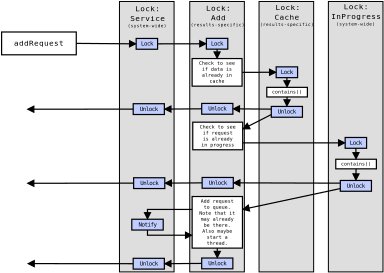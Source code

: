 <?xml version="1.0" encoding="UTF-8"?>
<dia:diagram xmlns:dia="http://www.lysator.liu.se/~alla/dia/">
  <dia:layer name="Background" visible="true">
    <dia:object type="Standard - Box" version="0" id="O0">
      <dia:attribute name="obj_pos">
        <dia:point val="8.582,-0.652"/>
      </dia:attribute>
      <dia:attribute name="obj_bb">
        <dia:rectangle val="8.543,-0.692;13.172,21.922"/>
      </dia:attribute>
      <dia:attribute name="elem_corner">
        <dia:point val="8.582,-0.652"/>
      </dia:attribute>
      <dia:attribute name="elem_width">
        <dia:real val="4.55"/>
      </dia:attribute>
      <dia:attribute name="elem_height">
        <dia:real val="22.535"/>
      </dia:attribute>
      <dia:attribute name="border_width">
        <dia:real val="0.08"/>
      </dia:attribute>
      <dia:attribute name="inner_color">
        <dia:color val="#dedede"/>
      </dia:attribute>
      <dia:attribute name="show_background">
        <dia:boolean val="true"/>
      </dia:attribute>
    </dia:object>
    <dia:object type="Standard - Box" version="0" id="O1">
      <dia:attribute name="obj_pos">
        <dia:point val="14.357,-0.652"/>
      </dia:attribute>
      <dia:attribute name="obj_bb">
        <dia:rectangle val="14.318,-0.692;18.948,21.922"/>
      </dia:attribute>
      <dia:attribute name="elem_corner">
        <dia:point val="14.357,-0.652"/>
      </dia:attribute>
      <dia:attribute name="elem_width">
        <dia:real val="4.55"/>
      </dia:attribute>
      <dia:attribute name="elem_height">
        <dia:real val="22.535"/>
      </dia:attribute>
      <dia:attribute name="border_width">
        <dia:real val="0.08"/>
      </dia:attribute>
      <dia:attribute name="inner_color">
        <dia:color val="#dedede"/>
      </dia:attribute>
      <dia:attribute name="show_background">
        <dia:boolean val="true"/>
      </dia:attribute>
    </dia:object>
    <dia:object type="Standard - Box" version="0" id="O2">
      <dia:attribute name="obj_pos">
        <dia:point val="2.725,-0.652"/>
      </dia:attribute>
      <dia:attribute name="obj_bb">
        <dia:rectangle val="2.685,-0.692;7.315,21.922"/>
      </dia:attribute>
      <dia:attribute name="elem_corner">
        <dia:point val="2.725,-0.652"/>
      </dia:attribute>
      <dia:attribute name="elem_width">
        <dia:real val="4.55"/>
      </dia:attribute>
      <dia:attribute name="elem_height">
        <dia:real val="22.535"/>
      </dia:attribute>
      <dia:attribute name="border_width">
        <dia:real val="0.08"/>
      </dia:attribute>
      <dia:attribute name="inner_color">
        <dia:color val="#dedede"/>
      </dia:attribute>
      <dia:attribute name="show_background">
        <dia:boolean val="true"/>
      </dia:attribute>
    </dia:object>
    <dia:object type="Standard - Text" version="0" id="O3">
      <dia:attribute name="obj_pos">
        <dia:point val="16.686,0.064"/>
      </dia:attribute>
      <dia:attribute name="obj_bb">
        <dia:rectangle val="15.445,-0.571;17.926,1.029"/>
      </dia:attribute>
      <dia:attribute name="text">
        <dia:composite type="text">
          <dia:attribute name="string">
            <dia:string>#Lock:
Cache#</dia:string>
          </dia:attribute>
          <dia:attribute name="font">
            <dia:font name="Courier"/>
          </dia:attribute>
          <dia:attribute name="height">
            <dia:real val="0.8"/>
          </dia:attribute>
          <dia:attribute name="pos">
            <dia:point val="16.686,0.064"/>
          </dia:attribute>
          <dia:attribute name="color">
            <dia:color val="#000000"/>
          </dia:attribute>
          <dia:attribute name="alignment">
            <dia:enum val="1"/>
          </dia:attribute>
        </dia:composite>
      </dia:attribute>
    </dia:object>
    <dia:object type="Standard - Text" version="0" id="O4">
      <dia:attribute name="obj_pos">
        <dia:point val="10.986,0.114"/>
      </dia:attribute>
      <dia:attribute name="obj_bb">
        <dia:rectangle val="9.797,-0.521;12.174,1.079"/>
      </dia:attribute>
      <dia:attribute name="text">
        <dia:composite type="text">
          <dia:attribute name="string">
            <dia:string>#Lock:
Add#</dia:string>
          </dia:attribute>
          <dia:attribute name="font">
            <dia:font name="Courier"/>
          </dia:attribute>
          <dia:attribute name="height">
            <dia:real val="0.8"/>
          </dia:attribute>
          <dia:attribute name="pos">
            <dia:point val="10.986,0.114"/>
          </dia:attribute>
          <dia:attribute name="color">
            <dia:color val="#000000"/>
          </dia:attribute>
          <dia:attribute name="alignment">
            <dia:enum val="1"/>
          </dia:attribute>
        </dia:composite>
      </dia:attribute>
    </dia:object>
    <dia:object type="Standard - Text" version="0" id="O5">
      <dia:attribute name="obj_pos">
        <dia:point val="5.085,0.164"/>
      </dia:attribute>
      <dia:attribute name="obj_bb">
        <dia:rectangle val="3.33,-0.471;6.841,1.129"/>
      </dia:attribute>
      <dia:attribute name="text">
        <dia:composite type="text">
          <dia:attribute name="string">
            <dia:string>#Lock:
Service#</dia:string>
          </dia:attribute>
          <dia:attribute name="font">
            <dia:font name="Courier"/>
          </dia:attribute>
          <dia:attribute name="height">
            <dia:real val="0.8"/>
          </dia:attribute>
          <dia:attribute name="pos">
            <dia:point val="5.085,0.164"/>
          </dia:attribute>
          <dia:attribute name="color">
            <dia:color val="#000000"/>
          </dia:attribute>
          <dia:attribute name="alignment">
            <dia:enum val="1"/>
          </dia:attribute>
        </dia:composite>
      </dia:attribute>
    </dia:object>
    <dia:object type="Standard - Text" version="0" id="O6">
      <dia:attribute name="obj_pos">
        <dia:point val="5.035,1.489"/>
      </dia:attribute>
      <dia:attribute name="obj_bb">
        <dia:rectangle val="3.246,1.132;6.825,1.582"/>
      </dia:attribute>
      <dia:attribute name="text">
        <dia:composite type="text">
          <dia:attribute name="string">
            <dia:string>#(system-wide)#</dia:string>
          </dia:attribute>
          <dia:attribute name="font">
            <dia:font name="Courier"/>
          </dia:attribute>
          <dia:attribute name="height">
            <dia:real val="0.45"/>
          </dia:attribute>
          <dia:attribute name="pos">
            <dia:point val="5.035,1.489"/>
          </dia:attribute>
          <dia:attribute name="color">
            <dia:color val="#000000"/>
          </dia:attribute>
          <dia:attribute name="alignment">
            <dia:enum val="1"/>
          </dia:attribute>
        </dia:composite>
      </dia:attribute>
    </dia:object>
    <dia:object type="Standard - Text" version="0" id="O7">
      <dia:attribute name="obj_pos">
        <dia:point val="10.911,1.414"/>
      </dia:attribute>
      <dia:attribute name="obj_bb">
        <dia:rectangle val="8.379,1.057;13.442,1.507"/>
      </dia:attribute>
      <dia:attribute name="text">
        <dia:composite type="text">
          <dia:attribute name="string">
            <dia:string>#(results-specific)#</dia:string>
          </dia:attribute>
          <dia:attribute name="font">
            <dia:font name="Courier"/>
          </dia:attribute>
          <dia:attribute name="height">
            <dia:real val="0.45"/>
          </dia:attribute>
          <dia:attribute name="pos">
            <dia:point val="10.911,1.414"/>
          </dia:attribute>
          <dia:attribute name="color">
            <dia:color val="#000000"/>
          </dia:attribute>
          <dia:attribute name="alignment">
            <dia:enum val="1"/>
          </dia:attribute>
        </dia:composite>
      </dia:attribute>
    </dia:object>
    <dia:object type="Standard - Text" version="0" id="O8">
      <dia:attribute name="obj_pos">
        <dia:point val="16.685,1.393"/>
      </dia:attribute>
      <dia:attribute name="obj_bb">
        <dia:rectangle val="14.153,1.036;19.217,1.486"/>
      </dia:attribute>
      <dia:attribute name="text">
        <dia:composite type="text">
          <dia:attribute name="string">
            <dia:string>#(results-specific)#</dia:string>
          </dia:attribute>
          <dia:attribute name="font">
            <dia:font name="Courier"/>
          </dia:attribute>
          <dia:attribute name="height">
            <dia:real val="0.45"/>
          </dia:attribute>
          <dia:attribute name="pos">
            <dia:point val="16.685,1.393"/>
          </dia:attribute>
          <dia:attribute name="color">
            <dia:color val="#000000"/>
          </dia:attribute>
          <dia:attribute name="alignment">
            <dia:enum val="1"/>
          </dia:attribute>
        </dia:composite>
      </dia:attribute>
    </dia:object>
    <dia:object type="Flowchart - Box" version="0" id="O9">
      <dia:attribute name="obj_pos">
        <dia:point val="-7.097,1.891"/>
      </dia:attribute>
      <dia:attribute name="obj_bb">
        <dia:rectangle val="-7.147,1.841;-0.825,3.841"/>
      </dia:attribute>
      <dia:attribute name="elem_corner">
        <dia:point val="-7.097,1.891"/>
      </dia:attribute>
      <dia:attribute name="elem_width">
        <dia:real val="6.222"/>
      </dia:attribute>
      <dia:attribute name="elem_height">
        <dia:real val="1.9"/>
      </dia:attribute>
      <dia:attribute name="show_background">
        <dia:boolean val="true"/>
      </dia:attribute>
      <dia:attribute name="padding">
        <dia:real val="0.5"/>
      </dia:attribute>
      <dia:attribute name="text">
        <dia:composite type="text">
          <dia:attribute name="string">
            <dia:string>#addRequest#</dia:string>
          </dia:attribute>
          <dia:attribute name="font">
            <dia:font name="Courier"/>
          </dia:attribute>
          <dia:attribute name="height">
            <dia:real val="0.8"/>
          </dia:attribute>
          <dia:attribute name="pos">
            <dia:point val="-3.986,3.075"/>
          </dia:attribute>
          <dia:attribute name="color">
            <dia:color val="#000000"/>
          </dia:attribute>
          <dia:attribute name="alignment">
            <dia:enum val="1"/>
          </dia:attribute>
        </dia:composite>
      </dia:attribute>
    </dia:object>
    <dia:object type="Standard - Line" version="0" id="O10">
      <dia:attribute name="obj_pos">
        <dia:point val="-0.875,2.841"/>
      </dia:attribute>
      <dia:attribute name="obj_bb">
        <dia:rectangle val="-0.926,2.377;4.171,3.378"/>
      </dia:attribute>
      <dia:attribute name="conn_endpoints">
        <dia:point val="-0.875,2.841"/>
        <dia:point val="4.117,2.878"/>
      </dia:attribute>
      <dia:attribute name="numcp">
        <dia:int val="1"/>
      </dia:attribute>
      <dia:attribute name="end_arrow">
        <dia:enum val="3"/>
      </dia:attribute>
      <dia:attribute name="end_arrow_length">
        <dia:real val="0.5"/>
      </dia:attribute>
      <dia:attribute name="end_arrow_width">
        <dia:real val="0.5"/>
      </dia:attribute>
      <dia:connections>
        <dia:connection handle="0" to="O9" connection="8"/>
        <dia:connection handle="1" to="O11" connection="7"/>
      </dia:connections>
    </dia:object>
    <dia:object type="Flowchart - Box" version="0" id="O11">
      <dia:attribute name="obj_pos">
        <dia:point val="4.117,2.428"/>
      </dia:attribute>
      <dia:attribute name="obj_bb">
        <dia:rectangle val="4.067,2.378;5.952,3.378"/>
      </dia:attribute>
      <dia:attribute name="elem_corner">
        <dia:point val="4.117,2.428"/>
      </dia:attribute>
      <dia:attribute name="elem_width">
        <dia:real val="1.785"/>
      </dia:attribute>
      <dia:attribute name="elem_height">
        <dia:real val="0.9"/>
      </dia:attribute>
      <dia:attribute name="inner_color">
        <dia:color val="#c0cdff"/>
      </dia:attribute>
      <dia:attribute name="show_background">
        <dia:boolean val="true"/>
      </dia:attribute>
      <dia:attribute name="padding">
        <dia:real val="0.1"/>
      </dia:attribute>
      <dia:attribute name="text">
        <dia:composite type="text">
          <dia:attribute name="string">
            <dia:string>#Lock#</dia:string>
          </dia:attribute>
          <dia:attribute name="font">
            <dia:font name="Courier"/>
          </dia:attribute>
          <dia:attribute name="height">
            <dia:real val="0.6"/>
          </dia:attribute>
          <dia:attribute name="pos">
            <dia:point val="5.01,3.054"/>
          </dia:attribute>
          <dia:attribute name="color">
            <dia:color val="#000000"/>
          </dia:attribute>
          <dia:attribute name="alignment">
            <dia:enum val="1"/>
          </dia:attribute>
        </dia:composite>
      </dia:attribute>
    </dia:object>
    <dia:object type="Standard - Line" version="0" id="O12">
      <dia:attribute name="obj_pos">
        <dia:point val="5.902,2.878"/>
      </dia:attribute>
      <dia:attribute name="obj_bb">
        <dia:rectangle val="5.852,2.37;10.018,3.371"/>
      </dia:attribute>
      <dia:attribute name="conn_endpoints">
        <dia:point val="5.902,2.878"/>
        <dia:point val="9.967,2.871"/>
      </dia:attribute>
      <dia:attribute name="numcp">
        <dia:int val="1"/>
      </dia:attribute>
      <dia:attribute name="end_arrow">
        <dia:enum val="3"/>
      </dia:attribute>
      <dia:attribute name="end_arrow_length">
        <dia:real val="0.5"/>
      </dia:attribute>
      <dia:attribute name="end_arrow_width">
        <dia:real val="0.5"/>
      </dia:attribute>
      <dia:connections>
        <dia:connection handle="0" to="O11" connection="8"/>
        <dia:connection handle="1" to="O16" connection="7"/>
      </dia:connections>
    </dia:object>
    <dia:object type="Standard - Box" version="0" id="O13">
      <dia:attribute name="obj_pos">
        <dia:point val="20.135,-0.652"/>
      </dia:attribute>
      <dia:attribute name="obj_bb">
        <dia:rectangle val="20.095,-0.692;24.725,21.922"/>
      </dia:attribute>
      <dia:attribute name="elem_corner">
        <dia:point val="20.135,-0.652"/>
      </dia:attribute>
      <dia:attribute name="elem_width">
        <dia:real val="4.55"/>
      </dia:attribute>
      <dia:attribute name="elem_height">
        <dia:real val="22.535"/>
      </dia:attribute>
      <dia:attribute name="border_width">
        <dia:real val="0.08"/>
      </dia:attribute>
      <dia:attribute name="inner_color">
        <dia:color val="#dedede"/>
      </dia:attribute>
      <dia:attribute name="show_background">
        <dia:boolean val="true"/>
      </dia:attribute>
    </dia:object>
    <dia:object type="Standard - Text" version="0" id="O14">
      <dia:attribute name="obj_pos">
        <dia:point val="22.449,-0.002"/>
      </dia:attribute>
      <dia:attribute name="obj_bb">
        <dia:rectangle val="19.915,-0.636;24.984,0.964"/>
      </dia:attribute>
      <dia:attribute name="text">
        <dia:composite type="text">
          <dia:attribute name="string">
            <dia:string>#Lock:
InProgress#</dia:string>
          </dia:attribute>
          <dia:attribute name="font">
            <dia:font name="Courier"/>
          </dia:attribute>
          <dia:attribute name="height">
            <dia:real val="0.8"/>
          </dia:attribute>
          <dia:attribute name="pos">
            <dia:point val="22.449,-0.002"/>
          </dia:attribute>
          <dia:attribute name="color">
            <dia:color val="#000000"/>
          </dia:attribute>
          <dia:attribute name="alignment">
            <dia:enum val="1"/>
          </dia:attribute>
        </dia:composite>
      </dia:attribute>
    </dia:object>
    <dia:object type="Standard - Text" version="0" id="O15">
      <dia:attribute name="obj_pos">
        <dia:point val="22.416,1.344"/>
      </dia:attribute>
      <dia:attribute name="obj_bb">
        <dia:rectangle val="20.627,0.988;24.206,1.438"/>
      </dia:attribute>
      <dia:attribute name="text">
        <dia:composite type="text">
          <dia:attribute name="string">
            <dia:string>#(system-wide)#</dia:string>
          </dia:attribute>
          <dia:attribute name="font">
            <dia:font name="Courier"/>
          </dia:attribute>
          <dia:attribute name="height">
            <dia:real val="0.45"/>
          </dia:attribute>
          <dia:attribute name="pos">
            <dia:point val="22.416,1.344"/>
          </dia:attribute>
          <dia:attribute name="color">
            <dia:color val="#000000"/>
          </dia:attribute>
          <dia:attribute name="alignment">
            <dia:enum val="1"/>
          </dia:attribute>
        </dia:composite>
      </dia:attribute>
    </dia:object>
    <dia:object type="Flowchart - Box" version="0" id="O16">
      <dia:attribute name="obj_pos">
        <dia:point val="9.967,2.421"/>
      </dia:attribute>
      <dia:attribute name="obj_bb">
        <dia:rectangle val="9.917,2.371;11.802,3.371"/>
      </dia:attribute>
      <dia:attribute name="elem_corner">
        <dia:point val="9.967,2.421"/>
      </dia:attribute>
      <dia:attribute name="elem_width">
        <dia:real val="1.785"/>
      </dia:attribute>
      <dia:attribute name="elem_height">
        <dia:real val="0.9"/>
      </dia:attribute>
      <dia:attribute name="inner_color">
        <dia:color val="#c0cdff"/>
      </dia:attribute>
      <dia:attribute name="show_background">
        <dia:boolean val="true"/>
      </dia:attribute>
      <dia:attribute name="padding">
        <dia:real val="0.1"/>
      </dia:attribute>
      <dia:attribute name="text">
        <dia:composite type="text">
          <dia:attribute name="string">
            <dia:string>#Lock#</dia:string>
          </dia:attribute>
          <dia:attribute name="font">
            <dia:font name="Courier"/>
          </dia:attribute>
          <dia:attribute name="height">
            <dia:real val="0.6"/>
          </dia:attribute>
          <dia:attribute name="pos">
            <dia:point val="10.86,3.046"/>
          </dia:attribute>
          <dia:attribute name="color">
            <dia:color val="#000000"/>
          </dia:attribute>
          <dia:attribute name="alignment">
            <dia:enum val="1"/>
          </dia:attribute>
        </dia:composite>
      </dia:attribute>
    </dia:object>
    <dia:object type="Flowchart - Box" version="0" id="O17">
      <dia:attribute name="obj_pos">
        <dia:point val="8.78,4.104"/>
      </dia:attribute>
      <dia:attribute name="obj_bb">
        <dia:rectangle val="8.73,4.054;12.991,6.454"/>
      </dia:attribute>
      <dia:attribute name="elem_corner">
        <dia:point val="8.78,4.104"/>
      </dia:attribute>
      <dia:attribute name="elem_width">
        <dia:real val="4.161"/>
      </dia:attribute>
      <dia:attribute name="elem_height">
        <dia:real val="2.3"/>
      </dia:attribute>
      <dia:attribute name="show_background">
        <dia:boolean val="true"/>
      </dia:attribute>
      <dia:attribute name="padding">
        <dia:real val="0.1"/>
      </dia:attribute>
      <dia:attribute name="text">
        <dia:composite type="text">
          <dia:attribute name="string">
            <dia:string>#Check to see
if data is
already in
cache#</dia:string>
          </dia:attribute>
          <dia:attribute name="font">
            <dia:font name="Courier"/>
          </dia:attribute>
          <dia:attribute name="height">
            <dia:real val="0.5"/>
          </dia:attribute>
          <dia:attribute name="pos">
            <dia:point val="10.861,4.65"/>
          </dia:attribute>
          <dia:attribute name="color">
            <dia:color val="#000000"/>
          </dia:attribute>
          <dia:attribute name="alignment">
            <dia:enum val="1"/>
          </dia:attribute>
        </dia:composite>
      </dia:attribute>
    </dia:object>
    <dia:object type="Standard - Line" version="0" id="O18">
      <dia:attribute name="obj_pos">
        <dia:point val="10.86,3.321"/>
      </dia:attribute>
      <dia:attribute name="obj_bb">
        <dia:rectangle val="10.361,3.271;11.361,4.154"/>
      </dia:attribute>
      <dia:attribute name="conn_endpoints">
        <dia:point val="10.86,3.321"/>
        <dia:point val="10.861,4.104"/>
      </dia:attribute>
      <dia:attribute name="numcp">
        <dia:int val="1"/>
      </dia:attribute>
      <dia:attribute name="end_arrow">
        <dia:enum val="3"/>
      </dia:attribute>
      <dia:attribute name="end_arrow_length">
        <dia:real val="0.5"/>
      </dia:attribute>
      <dia:attribute name="end_arrow_width">
        <dia:real val="0.5"/>
      </dia:attribute>
      <dia:connections>
        <dia:connection handle="0" to="O16" connection="13"/>
        <dia:connection handle="1" to="O17" connection="2"/>
      </dia:connections>
    </dia:object>
    <dia:object type="Flowchart - Box" version="0" id="O19">
      <dia:attribute name="obj_pos">
        <dia:point val="15.783,4.796"/>
      </dia:attribute>
      <dia:attribute name="obj_bb">
        <dia:rectangle val="15.733,4.746;17.618,5.746"/>
      </dia:attribute>
      <dia:attribute name="elem_corner">
        <dia:point val="15.783,4.796"/>
      </dia:attribute>
      <dia:attribute name="elem_width">
        <dia:real val="1.785"/>
      </dia:attribute>
      <dia:attribute name="elem_height">
        <dia:real val="0.9"/>
      </dia:attribute>
      <dia:attribute name="inner_color">
        <dia:color val="#c0cdff"/>
      </dia:attribute>
      <dia:attribute name="show_background">
        <dia:boolean val="true"/>
      </dia:attribute>
      <dia:attribute name="padding">
        <dia:real val="0.1"/>
      </dia:attribute>
      <dia:attribute name="text">
        <dia:composite type="text">
          <dia:attribute name="string">
            <dia:string>#Lock#</dia:string>
          </dia:attribute>
          <dia:attribute name="font">
            <dia:font name="Courier"/>
          </dia:attribute>
          <dia:attribute name="height">
            <dia:real val="0.6"/>
          </dia:attribute>
          <dia:attribute name="pos">
            <dia:point val="16.675,5.422"/>
          </dia:attribute>
          <dia:attribute name="color">
            <dia:color val="#000000"/>
          </dia:attribute>
          <dia:attribute name="alignment">
            <dia:enum val="1"/>
          </dia:attribute>
        </dia:composite>
      </dia:attribute>
    </dia:object>
    <dia:object type="Standard - Line" version="0" id="O20">
      <dia:attribute name="obj_pos">
        <dia:point val="12.941,5.254"/>
      </dia:attribute>
      <dia:attribute name="obj_bb">
        <dia:rectangle val="12.891,4.746;15.834,5.747"/>
      </dia:attribute>
      <dia:attribute name="conn_endpoints">
        <dia:point val="12.941,5.254"/>
        <dia:point val="15.783,5.246"/>
      </dia:attribute>
      <dia:attribute name="numcp">
        <dia:int val="1"/>
      </dia:attribute>
      <dia:attribute name="end_arrow">
        <dia:enum val="3"/>
      </dia:attribute>
      <dia:attribute name="end_arrow_length">
        <dia:real val="0.5"/>
      </dia:attribute>
      <dia:attribute name="end_arrow_width">
        <dia:real val="0.5"/>
      </dia:attribute>
      <dia:connections>
        <dia:connection handle="0" to="O17" connection="8"/>
        <dia:connection handle="1" to="O19" connection="7"/>
      </dia:connections>
    </dia:object>
    <dia:object type="Flowchart - Box" version="0" id="O21">
      <dia:attribute name="obj_pos">
        <dia:point val="15.001,6.504"/>
      </dia:attribute>
      <dia:attribute name="obj_bb">
        <dia:rectangle val="14.951,6.454;18.436,7.354"/>
      </dia:attribute>
      <dia:attribute name="elem_corner">
        <dia:point val="15.001,6.504"/>
      </dia:attribute>
      <dia:attribute name="elem_width">
        <dia:real val="3.385"/>
      </dia:attribute>
      <dia:attribute name="elem_height">
        <dia:real val="0.8"/>
      </dia:attribute>
      <dia:attribute name="show_background">
        <dia:boolean val="true"/>
      </dia:attribute>
      <dia:attribute name="padding">
        <dia:real val="0.1"/>
      </dia:attribute>
      <dia:attribute name="text">
        <dia:composite type="text">
          <dia:attribute name="string">
            <dia:string>#contains()#</dia:string>
          </dia:attribute>
          <dia:attribute name="font">
            <dia:font name="Courier"/>
          </dia:attribute>
          <dia:attribute name="height">
            <dia:real val="0.5"/>
          </dia:attribute>
          <dia:attribute name="pos">
            <dia:point val="16.693,7.05"/>
          </dia:attribute>
          <dia:attribute name="color">
            <dia:color val="#000000"/>
          </dia:attribute>
          <dia:attribute name="alignment">
            <dia:enum val="1"/>
          </dia:attribute>
        </dia:composite>
      </dia:attribute>
    </dia:object>
    <dia:object type="Standard - Line" version="0" id="O22">
      <dia:attribute name="obj_pos">
        <dia:point val="16.675,5.696"/>
      </dia:attribute>
      <dia:attribute name="obj_bb">
        <dia:rectangle val="16.192,5.645;17.194,6.565"/>
      </dia:attribute>
      <dia:attribute name="conn_endpoints">
        <dia:point val="16.675,5.696"/>
        <dia:point val="16.693,6.504"/>
      </dia:attribute>
      <dia:attribute name="numcp">
        <dia:int val="1"/>
      </dia:attribute>
      <dia:attribute name="end_arrow">
        <dia:enum val="3"/>
      </dia:attribute>
      <dia:attribute name="end_arrow_length">
        <dia:real val="0.5"/>
      </dia:attribute>
      <dia:attribute name="end_arrow_width">
        <dia:real val="0.5"/>
      </dia:attribute>
      <dia:connections>
        <dia:connection handle="0" to="O19" connection="13"/>
        <dia:connection handle="1" to="O21" connection="2"/>
      </dia:connections>
    </dia:object>
    <dia:object type="Flowchart - Box" version="0" id="O23">
      <dia:attribute name="obj_pos">
        <dia:point val="15.377,8.094"/>
      </dia:attribute>
      <dia:attribute name="obj_bb">
        <dia:rectangle val="15.327,8.044;18.024,9.044"/>
      </dia:attribute>
      <dia:attribute name="elem_corner">
        <dia:point val="15.377,8.094"/>
      </dia:attribute>
      <dia:attribute name="elem_width">
        <dia:real val="2.597"/>
      </dia:attribute>
      <dia:attribute name="elem_height">
        <dia:real val="0.9"/>
      </dia:attribute>
      <dia:attribute name="inner_color">
        <dia:color val="#c0cdff"/>
      </dia:attribute>
      <dia:attribute name="show_background">
        <dia:boolean val="true"/>
      </dia:attribute>
      <dia:attribute name="padding">
        <dia:real val="0.1"/>
      </dia:attribute>
      <dia:attribute name="text">
        <dia:composite type="text">
          <dia:attribute name="string">
            <dia:string>#Unlock#</dia:string>
          </dia:attribute>
          <dia:attribute name="font">
            <dia:font name="Courier"/>
          </dia:attribute>
          <dia:attribute name="height">
            <dia:real val="0.6"/>
          </dia:attribute>
          <dia:attribute name="pos">
            <dia:point val="16.676,8.72"/>
          </dia:attribute>
          <dia:attribute name="color">
            <dia:color val="#000000"/>
          </dia:attribute>
          <dia:attribute name="alignment">
            <dia:enum val="1"/>
          </dia:attribute>
        </dia:composite>
      </dia:attribute>
    </dia:object>
    <dia:object type="Standard - Line" version="0" id="O24">
      <dia:attribute name="obj_pos">
        <dia:point val="16.693,7.304"/>
      </dia:attribute>
      <dia:attribute name="obj_bb">
        <dia:rectangle val="16.175,7.253;17.177,8.156"/>
      </dia:attribute>
      <dia:attribute name="conn_endpoints">
        <dia:point val="16.693,7.304"/>
        <dia:point val="16.676,8.094"/>
      </dia:attribute>
      <dia:attribute name="numcp">
        <dia:int val="1"/>
      </dia:attribute>
      <dia:attribute name="end_arrow">
        <dia:enum val="3"/>
      </dia:attribute>
      <dia:attribute name="end_arrow_length">
        <dia:real val="0.5"/>
      </dia:attribute>
      <dia:attribute name="end_arrow_width">
        <dia:real val="0.5"/>
      </dia:attribute>
      <dia:connections>
        <dia:connection handle="0" to="O21" connection="13"/>
        <dia:connection handle="1" to="O23" connection="2"/>
      </dia:connections>
    </dia:object>
    <dia:object type="Flowchart - Box" version="0" id="O25">
      <dia:attribute name="obj_pos">
        <dia:point val="8.833,9.406"/>
      </dia:attribute>
      <dia:attribute name="obj_bb">
        <dia:rectangle val="8.783,9.356;13.044,11.756"/>
      </dia:attribute>
      <dia:attribute name="elem_corner">
        <dia:point val="8.833,9.406"/>
      </dia:attribute>
      <dia:attribute name="elem_width">
        <dia:real val="4.161"/>
      </dia:attribute>
      <dia:attribute name="elem_height">
        <dia:real val="2.3"/>
      </dia:attribute>
      <dia:attribute name="show_background">
        <dia:boolean val="true"/>
      </dia:attribute>
      <dia:attribute name="padding">
        <dia:real val="0.1"/>
      </dia:attribute>
      <dia:attribute name="text">
        <dia:composite type="text">
          <dia:attribute name="string">
            <dia:string>#Check to see
if request
is already
in progress#</dia:string>
          </dia:attribute>
          <dia:attribute name="font">
            <dia:font name="Courier"/>
          </dia:attribute>
          <dia:attribute name="height">
            <dia:real val="0.5"/>
          </dia:attribute>
          <dia:attribute name="pos">
            <dia:point val="10.913,9.953"/>
          </dia:attribute>
          <dia:attribute name="color">
            <dia:color val="#000000"/>
          </dia:attribute>
          <dia:attribute name="alignment">
            <dia:enum val="1"/>
          </dia:attribute>
        </dia:composite>
      </dia:attribute>
    </dia:object>
    <dia:object type="Standard - Line" version="0" id="O26">
      <dia:attribute name="obj_pos">
        <dia:point val="15.377,8.769"/>
      </dia:attribute>
      <dia:attribute name="obj_bb">
        <dia:rectangle val="12.723,8.702;15.444,10.45"/>
      </dia:attribute>
      <dia:attribute name="conn_endpoints">
        <dia:point val="15.377,8.769"/>
        <dia:point val="12.994,9.981"/>
      </dia:attribute>
      <dia:attribute name="numcp">
        <dia:int val="1"/>
      </dia:attribute>
      <dia:attribute name="end_arrow">
        <dia:enum val="3"/>
      </dia:attribute>
      <dia:attribute name="end_arrow_length">
        <dia:real val="0.5"/>
      </dia:attribute>
      <dia:attribute name="end_arrow_width">
        <dia:real val="0.5"/>
      </dia:attribute>
      <dia:connections>
        <dia:connection handle="0" to="O23" connection="9"/>
        <dia:connection handle="1" to="O25" connection="6"/>
      </dia:connections>
    </dia:object>
    <dia:object type="Flowchart - Box" version="0" id="O27">
      <dia:attribute name="obj_pos">
        <dia:point val="21.533,10.681"/>
      </dia:attribute>
      <dia:attribute name="obj_bb">
        <dia:rectangle val="21.483,10.631;23.368,11.631"/>
      </dia:attribute>
      <dia:attribute name="elem_corner">
        <dia:point val="21.533,10.681"/>
      </dia:attribute>
      <dia:attribute name="elem_width">
        <dia:real val="1.785"/>
      </dia:attribute>
      <dia:attribute name="elem_height">
        <dia:real val="0.9"/>
      </dia:attribute>
      <dia:attribute name="inner_color">
        <dia:color val="#c0cdff"/>
      </dia:attribute>
      <dia:attribute name="show_background">
        <dia:boolean val="true"/>
      </dia:attribute>
      <dia:attribute name="padding">
        <dia:real val="0.1"/>
      </dia:attribute>
      <dia:attribute name="text">
        <dia:composite type="text">
          <dia:attribute name="string">
            <dia:string>#Lock#</dia:string>
          </dia:attribute>
          <dia:attribute name="font">
            <dia:font name="Courier"/>
          </dia:attribute>
          <dia:attribute name="height">
            <dia:real val="0.6"/>
          </dia:attribute>
          <dia:attribute name="pos">
            <dia:point val="22.425,11.307"/>
          </dia:attribute>
          <dia:attribute name="color">
            <dia:color val="#000000"/>
          </dia:attribute>
          <dia:attribute name="alignment">
            <dia:enum val="1"/>
          </dia:attribute>
        </dia:composite>
      </dia:attribute>
    </dia:object>
    <dia:object type="Standard - Line" version="0" id="O28">
      <dia:attribute name="obj_pos">
        <dia:point val="12.994,11.131"/>
      </dia:attribute>
      <dia:attribute name="obj_bb">
        <dia:rectangle val="12.944,10.631;21.583,11.631"/>
      </dia:attribute>
      <dia:attribute name="conn_endpoints">
        <dia:point val="12.994,11.131"/>
        <dia:point val="21.533,11.131"/>
      </dia:attribute>
      <dia:attribute name="numcp">
        <dia:int val="1"/>
      </dia:attribute>
      <dia:attribute name="end_arrow">
        <dia:enum val="3"/>
      </dia:attribute>
      <dia:attribute name="end_arrow_length">
        <dia:real val="0.5"/>
      </dia:attribute>
      <dia:attribute name="end_arrow_width">
        <dia:real val="0.5"/>
      </dia:attribute>
      <dia:connections>
        <dia:connection handle="0" to="O25" connection="10"/>
        <dia:connection handle="1" to="O27" connection="7"/>
      </dia:connections>
    </dia:object>
    <dia:object type="Flowchart - Box" version="0" id="O29">
      <dia:attribute name="obj_pos">
        <dia:point val="20.75,12.495"/>
      </dia:attribute>
      <dia:attribute name="obj_bb">
        <dia:rectangle val="20.7,12.445;24.186,13.345"/>
      </dia:attribute>
      <dia:attribute name="elem_corner">
        <dia:point val="20.75,12.495"/>
      </dia:attribute>
      <dia:attribute name="elem_width">
        <dia:real val="3.385"/>
      </dia:attribute>
      <dia:attribute name="elem_height">
        <dia:real val="0.8"/>
      </dia:attribute>
      <dia:attribute name="show_background">
        <dia:boolean val="true"/>
      </dia:attribute>
      <dia:attribute name="padding">
        <dia:real val="0.1"/>
      </dia:attribute>
      <dia:attribute name="text">
        <dia:composite type="text">
          <dia:attribute name="string">
            <dia:string>#contains()#</dia:string>
          </dia:attribute>
          <dia:attribute name="font">
            <dia:font name="Courier"/>
          </dia:attribute>
          <dia:attribute name="height">
            <dia:real val="0.5"/>
          </dia:attribute>
          <dia:attribute name="pos">
            <dia:point val="22.443,13.041"/>
          </dia:attribute>
          <dia:attribute name="color">
            <dia:color val="#000000"/>
          </dia:attribute>
          <dia:attribute name="alignment">
            <dia:enum val="1"/>
          </dia:attribute>
        </dia:composite>
      </dia:attribute>
    </dia:object>
    <dia:object type="Standard - Line" version="0" id="O30">
      <dia:attribute name="obj_pos">
        <dia:point val="22.425,11.581"/>
      </dia:attribute>
      <dia:attribute name="obj_bb">
        <dia:rectangle val="21.942,11.53;22.944,12.555"/>
      </dia:attribute>
      <dia:attribute name="conn_endpoints">
        <dia:point val="22.425,11.581"/>
        <dia:point val="22.443,12.495"/>
      </dia:attribute>
      <dia:attribute name="numcp">
        <dia:int val="1"/>
      </dia:attribute>
      <dia:attribute name="end_arrow">
        <dia:enum val="3"/>
      </dia:attribute>
      <dia:attribute name="end_arrow_length">
        <dia:real val="0.5"/>
      </dia:attribute>
      <dia:attribute name="end_arrow_width">
        <dia:real val="0.5"/>
      </dia:attribute>
      <dia:connections>
        <dia:connection handle="0" to="O27" connection="13"/>
        <dia:connection handle="1" to="O29" connection="2"/>
      </dia:connections>
    </dia:object>
    <dia:object type="Flowchart - Box" version="0" id="O31">
      <dia:attribute name="obj_pos">
        <dia:point val="21.127,14.263"/>
      </dia:attribute>
      <dia:attribute name="obj_bb">
        <dia:rectangle val="21.077,14.213;23.774,15.213"/>
      </dia:attribute>
      <dia:attribute name="elem_corner">
        <dia:point val="21.127,14.263"/>
      </dia:attribute>
      <dia:attribute name="elem_width">
        <dia:real val="2.597"/>
      </dia:attribute>
      <dia:attribute name="elem_height">
        <dia:real val="0.9"/>
      </dia:attribute>
      <dia:attribute name="inner_color">
        <dia:color val="#c0cdff"/>
      </dia:attribute>
      <dia:attribute name="show_background">
        <dia:boolean val="true"/>
      </dia:attribute>
      <dia:attribute name="padding">
        <dia:real val="0.1"/>
      </dia:attribute>
      <dia:attribute name="text">
        <dia:composite type="text">
          <dia:attribute name="string">
            <dia:string>#Unlock#</dia:string>
          </dia:attribute>
          <dia:attribute name="font">
            <dia:font name="Courier"/>
          </dia:attribute>
          <dia:attribute name="height">
            <dia:real val="0.6"/>
          </dia:attribute>
          <dia:attribute name="pos">
            <dia:point val="22.425,14.889"/>
          </dia:attribute>
          <dia:attribute name="color">
            <dia:color val="#000000"/>
          </dia:attribute>
          <dia:attribute name="alignment">
            <dia:enum val="1"/>
          </dia:attribute>
        </dia:composite>
      </dia:attribute>
    </dia:object>
    <dia:object type="Standard - Line" version="0" id="O32">
      <dia:attribute name="obj_pos">
        <dia:point val="22.443,13.295"/>
      </dia:attribute>
      <dia:attribute name="obj_bb">
        <dia:rectangle val="21.924,13.244;22.926,14.322"/>
      </dia:attribute>
      <dia:attribute name="conn_endpoints">
        <dia:point val="22.443,13.295"/>
        <dia:point val="22.425,14.263"/>
      </dia:attribute>
      <dia:attribute name="numcp">
        <dia:int val="1"/>
      </dia:attribute>
      <dia:attribute name="end_arrow">
        <dia:enum val="3"/>
      </dia:attribute>
      <dia:attribute name="end_arrow_length">
        <dia:real val="0.5"/>
      </dia:attribute>
      <dia:attribute name="end_arrow_width">
        <dia:real val="0.5"/>
      </dia:attribute>
      <dia:connections>
        <dia:connection handle="0" to="O29" connection="13"/>
        <dia:connection handle="1" to="O31" connection="2"/>
      </dia:connections>
    </dia:object>
    <dia:object type="Standard - Line" version="0" id="O33">
      <dia:attribute name="obj_pos">
        <dia:point val="21.127,14.938"/>
      </dia:attribute>
      <dia:attribute name="obj_bb">
        <dia:rectangle val="12.822,14.878;21.186,17.176"/>
      </dia:attribute>
      <dia:attribute name="conn_endpoints">
        <dia:point val="21.127,14.938"/>
        <dia:point val="12.975,16.677"/>
      </dia:attribute>
      <dia:attribute name="numcp">
        <dia:int val="1"/>
      </dia:attribute>
      <dia:attribute name="end_arrow">
        <dia:enum val="3"/>
      </dia:attribute>
      <dia:attribute name="end_arrow_length">
        <dia:real val="0.5"/>
      </dia:attribute>
      <dia:attribute name="end_arrow_width">
        <dia:real val="0.5"/>
      </dia:attribute>
      <dia:connections>
        <dia:connection handle="0" to="O31" connection="9"/>
        <dia:connection handle="1" to="O34" connection="6"/>
      </dia:connections>
    </dia:object>
    <dia:object type="Flowchart - Box" version="0" id="O34">
      <dia:attribute name="obj_pos">
        <dia:point val="8.781,15.601"/>
      </dia:attribute>
      <dia:attribute name="obj_bb">
        <dia:rectangle val="8.731,15.552;13.025,19.951"/>
      </dia:attribute>
      <dia:attribute name="elem_corner">
        <dia:point val="8.781,15.601"/>
      </dia:attribute>
      <dia:attribute name="elem_width">
        <dia:real val="4.194"/>
      </dia:attribute>
      <dia:attribute name="elem_height">
        <dia:real val="4.3"/>
      </dia:attribute>
      <dia:attribute name="show_background">
        <dia:boolean val="true"/>
      </dia:attribute>
      <dia:attribute name="padding">
        <dia:real val="0.1"/>
      </dia:attribute>
      <dia:attribute name="text">
        <dia:composite type="text">
          <dia:attribute name="string">
            <dia:string>#Add request
to queue.
Note that it
may already
be there.
Also maybe
start a
thread.#</dia:string>
          </dia:attribute>
          <dia:attribute name="font">
            <dia:font name="Courier"/>
          </dia:attribute>
          <dia:attribute name="height">
            <dia:real val="0.5"/>
          </dia:attribute>
          <dia:attribute name="pos">
            <dia:point val="10.878,16.148"/>
          </dia:attribute>
          <dia:attribute name="color">
            <dia:color val="#000000"/>
          </dia:attribute>
          <dia:attribute name="alignment">
            <dia:enum val="1"/>
          </dia:attribute>
        </dia:composite>
      </dia:attribute>
    </dia:object>
    <dia:object type="Flowchart - Box" version="0" id="O35">
      <dia:attribute name="obj_pos">
        <dia:point val="9.577,20.726"/>
      </dia:attribute>
      <dia:attribute name="obj_bb">
        <dia:rectangle val="9.527,20.676;12.224,21.676"/>
      </dia:attribute>
      <dia:attribute name="elem_corner">
        <dia:point val="9.577,20.726"/>
      </dia:attribute>
      <dia:attribute name="elem_width">
        <dia:real val="2.597"/>
      </dia:attribute>
      <dia:attribute name="elem_height">
        <dia:real val="0.9"/>
      </dia:attribute>
      <dia:attribute name="inner_color">
        <dia:color val="#c0cdff"/>
      </dia:attribute>
      <dia:attribute name="show_background">
        <dia:boolean val="true"/>
      </dia:attribute>
      <dia:attribute name="padding">
        <dia:real val="0.1"/>
      </dia:attribute>
      <dia:attribute name="text">
        <dia:composite type="text">
          <dia:attribute name="string">
            <dia:string>#Unlock#</dia:string>
          </dia:attribute>
          <dia:attribute name="font">
            <dia:font name="Courier"/>
          </dia:attribute>
          <dia:attribute name="height">
            <dia:real val="0.6"/>
          </dia:attribute>
          <dia:attribute name="pos">
            <dia:point val="10.876,21.352"/>
          </dia:attribute>
          <dia:attribute name="color">
            <dia:color val="#000000"/>
          </dia:attribute>
          <dia:attribute name="alignment">
            <dia:enum val="1"/>
          </dia:attribute>
        </dia:composite>
      </dia:attribute>
    </dia:object>
    <dia:object type="Standard - Line" version="0" id="O36">
      <dia:attribute name="obj_pos">
        <dia:point val="10.878,19.901"/>
      </dia:attribute>
      <dia:attribute name="obj_bb">
        <dia:rectangle val="10.376,19.851;11.376,20.777"/>
      </dia:attribute>
      <dia:attribute name="conn_endpoints">
        <dia:point val="10.878,19.901"/>
        <dia:point val="10.876,20.726"/>
      </dia:attribute>
      <dia:attribute name="numcp">
        <dia:int val="1"/>
      </dia:attribute>
      <dia:attribute name="end_arrow">
        <dia:enum val="3"/>
      </dia:attribute>
      <dia:attribute name="end_arrow_length">
        <dia:real val="0.5"/>
      </dia:attribute>
      <dia:attribute name="end_arrow_width">
        <dia:real val="0.5"/>
      </dia:attribute>
      <dia:connections>
        <dia:connection handle="0" to="O34" connection="13"/>
        <dia:connection handle="1" to="O35" connection="2"/>
      </dia:connections>
    </dia:object>
    <dia:object type="Flowchart - Box" version="0" id="O37">
      <dia:attribute name="obj_pos">
        <dia:point val="3.868,20.75"/>
      </dia:attribute>
      <dia:attribute name="obj_bb">
        <dia:rectangle val="3.818,20.7;6.515,21.7"/>
      </dia:attribute>
      <dia:attribute name="elem_corner">
        <dia:point val="3.868,20.75"/>
      </dia:attribute>
      <dia:attribute name="elem_width">
        <dia:real val="2.597"/>
      </dia:attribute>
      <dia:attribute name="elem_height">
        <dia:real val="0.9"/>
      </dia:attribute>
      <dia:attribute name="inner_color">
        <dia:color val="#c0cdff"/>
      </dia:attribute>
      <dia:attribute name="show_background">
        <dia:boolean val="true"/>
      </dia:attribute>
      <dia:attribute name="padding">
        <dia:real val="0.1"/>
      </dia:attribute>
      <dia:attribute name="text">
        <dia:composite type="text">
          <dia:attribute name="string">
            <dia:string>#Unlock#</dia:string>
          </dia:attribute>
          <dia:attribute name="font">
            <dia:font name="Courier"/>
          </dia:attribute>
          <dia:attribute name="height">
            <dia:real val="0.6"/>
          </dia:attribute>
          <dia:attribute name="pos">
            <dia:point val="5.167,21.376"/>
          </dia:attribute>
          <dia:attribute name="color">
            <dia:color val="#000000"/>
          </dia:attribute>
          <dia:attribute name="alignment">
            <dia:enum val="1"/>
          </dia:attribute>
        </dia:composite>
      </dia:attribute>
    </dia:object>
    <dia:object type="Standard - Line" version="0" id="O38">
      <dia:attribute name="obj_pos">
        <dia:point val="9.577,21.176"/>
      </dia:attribute>
      <dia:attribute name="obj_bb">
        <dia:rectangle val="6.411,20.7;9.628,21.701"/>
      </dia:attribute>
      <dia:attribute name="conn_endpoints">
        <dia:point val="9.577,21.176"/>
        <dia:point val="6.465,21.2"/>
      </dia:attribute>
      <dia:attribute name="numcp">
        <dia:int val="1"/>
      </dia:attribute>
      <dia:attribute name="end_arrow">
        <dia:enum val="3"/>
      </dia:attribute>
      <dia:attribute name="end_arrow_length">
        <dia:real val="0.5"/>
      </dia:attribute>
      <dia:attribute name="end_arrow_width">
        <dia:real val="0.5"/>
      </dia:attribute>
      <dia:connections>
        <dia:connection handle="0" to="O35" connection="7"/>
        <dia:connection handle="1" to="O37" connection="8"/>
      </dia:connections>
    </dia:object>
    <dia:object type="Standard - Line" version="0" id="O39">
      <dia:attribute name="obj_pos">
        <dia:point val="3.868,21.2"/>
      </dia:attribute>
      <dia:attribute name="obj_bb">
        <dia:rectangle val="-4.977,20.691;3.918,21.692"/>
      </dia:attribute>
      <dia:attribute name="conn_endpoints">
        <dia:point val="3.868,21.2"/>
        <dia:point val="-4.927,21.192"/>
      </dia:attribute>
      <dia:attribute name="numcp">
        <dia:int val="1"/>
      </dia:attribute>
      <dia:attribute name="end_arrow">
        <dia:enum val="3"/>
      </dia:attribute>
      <dia:attribute name="end_arrow_length">
        <dia:real val="0.5"/>
      </dia:attribute>
      <dia:attribute name="end_arrow_width">
        <dia:real val="0.5"/>
      </dia:attribute>
      <dia:connections>
        <dia:connection handle="0" to="O37" connection="7"/>
      </dia:connections>
    </dia:object>
    <dia:object type="Flowchart - Box" version="0" id="O40">
      <dia:attribute name="obj_pos">
        <dia:point val="9.614,14.013"/>
      </dia:attribute>
      <dia:attribute name="obj_bb">
        <dia:rectangle val="9.564,13.963;12.261,14.963"/>
      </dia:attribute>
      <dia:attribute name="elem_corner">
        <dia:point val="9.614,14.013"/>
      </dia:attribute>
      <dia:attribute name="elem_width">
        <dia:real val="2.597"/>
      </dia:attribute>
      <dia:attribute name="elem_height">
        <dia:real val="0.9"/>
      </dia:attribute>
      <dia:attribute name="inner_color">
        <dia:color val="#c0cdff"/>
      </dia:attribute>
      <dia:attribute name="show_background">
        <dia:boolean val="true"/>
      </dia:attribute>
      <dia:attribute name="padding">
        <dia:real val="0.1"/>
      </dia:attribute>
      <dia:attribute name="text">
        <dia:composite type="text">
          <dia:attribute name="string">
            <dia:string>#Unlock#</dia:string>
          </dia:attribute>
          <dia:attribute name="font">
            <dia:font name="Courier"/>
          </dia:attribute>
          <dia:attribute name="height">
            <dia:real val="0.6"/>
          </dia:attribute>
          <dia:attribute name="pos">
            <dia:point val="10.913,14.639"/>
          </dia:attribute>
          <dia:attribute name="color">
            <dia:color val="#000000"/>
          </dia:attribute>
          <dia:attribute name="alignment">
            <dia:enum val="1"/>
          </dia:attribute>
        </dia:composite>
      </dia:attribute>
    </dia:object>
    <dia:object type="Standard - Line" version="0" id="O41">
      <dia:attribute name="obj_pos">
        <dia:point val="21.127,14.488"/>
      </dia:attribute>
      <dia:attribute name="obj_bb">
        <dia:rectangle val="12.16,13.963;21.177,14.963"/>
      </dia:attribute>
      <dia:attribute name="conn_endpoints">
        <dia:point val="21.127,14.488"/>
        <dia:point val="12.211,14.463"/>
      </dia:attribute>
      <dia:attribute name="numcp">
        <dia:int val="1"/>
      </dia:attribute>
      <dia:attribute name="end_arrow">
        <dia:enum val="3"/>
      </dia:attribute>
      <dia:attribute name="end_arrow_length">
        <dia:real val="0.5"/>
      </dia:attribute>
      <dia:attribute name="end_arrow_width">
        <dia:real val="0.5"/>
      </dia:attribute>
      <dia:connections>
        <dia:connection handle="0" to="O31" connection="5"/>
        <dia:connection handle="1" to="O40" connection="8"/>
      </dia:connections>
    </dia:object>
    <dia:object type="Flowchart - Box" version="0" id="O42">
      <dia:attribute name="obj_pos">
        <dia:point val="3.905,14.037"/>
      </dia:attribute>
      <dia:attribute name="obj_bb">
        <dia:rectangle val="3.855,13.987;6.552,14.987"/>
      </dia:attribute>
      <dia:attribute name="elem_corner">
        <dia:point val="3.905,14.037"/>
      </dia:attribute>
      <dia:attribute name="elem_width">
        <dia:real val="2.597"/>
      </dia:attribute>
      <dia:attribute name="elem_height">
        <dia:real val="0.9"/>
      </dia:attribute>
      <dia:attribute name="inner_color">
        <dia:color val="#c0cdff"/>
      </dia:attribute>
      <dia:attribute name="show_background">
        <dia:boolean val="true"/>
      </dia:attribute>
      <dia:attribute name="padding">
        <dia:real val="0.1"/>
      </dia:attribute>
      <dia:attribute name="text">
        <dia:composite type="text">
          <dia:attribute name="string">
            <dia:string>#Unlock#</dia:string>
          </dia:attribute>
          <dia:attribute name="font">
            <dia:font name="Courier"/>
          </dia:attribute>
          <dia:attribute name="height">
            <dia:real val="0.6"/>
          </dia:attribute>
          <dia:attribute name="pos">
            <dia:point val="5.203,14.663"/>
          </dia:attribute>
          <dia:attribute name="color">
            <dia:color val="#000000"/>
          </dia:attribute>
          <dia:attribute name="alignment">
            <dia:enum val="1"/>
          </dia:attribute>
        </dia:composite>
      </dia:attribute>
    </dia:object>
    <dia:object type="Standard - Line" version="0" id="O43">
      <dia:attribute name="obj_pos">
        <dia:point val="9.614,14.463"/>
      </dia:attribute>
      <dia:attribute name="obj_bb">
        <dia:rectangle val="6.448,13.987;9.665,14.988"/>
      </dia:attribute>
      <dia:attribute name="conn_endpoints">
        <dia:point val="9.614,14.463"/>
        <dia:point val="6.502,14.487"/>
      </dia:attribute>
      <dia:attribute name="numcp">
        <dia:int val="1"/>
      </dia:attribute>
      <dia:attribute name="end_arrow">
        <dia:enum val="3"/>
      </dia:attribute>
      <dia:attribute name="end_arrow_length">
        <dia:real val="0.5"/>
      </dia:attribute>
      <dia:attribute name="end_arrow_width">
        <dia:real val="0.5"/>
      </dia:attribute>
      <dia:connections>
        <dia:connection handle="0" to="O40" connection="7"/>
        <dia:connection handle="1" to="O42" connection="8"/>
      </dia:connections>
    </dia:object>
    <dia:object type="Standard - Line" version="0" id="O44">
      <dia:attribute name="obj_pos">
        <dia:point val="3.905,14.487"/>
      </dia:attribute>
      <dia:attribute name="obj_bb">
        <dia:rectangle val="-5.013,13.998;3.955,14.998"/>
      </dia:attribute>
      <dia:attribute name="conn_endpoints">
        <dia:point val="3.905,14.487"/>
        <dia:point val="-4.962,14.498"/>
      </dia:attribute>
      <dia:attribute name="numcp">
        <dia:int val="1"/>
      </dia:attribute>
      <dia:attribute name="end_arrow">
        <dia:enum val="3"/>
      </dia:attribute>
      <dia:attribute name="end_arrow_length">
        <dia:real val="0.5"/>
      </dia:attribute>
      <dia:attribute name="end_arrow_width">
        <dia:real val="0.5"/>
      </dia:attribute>
      <dia:connections>
        <dia:connection handle="0" to="O42" connection="7"/>
      </dia:connections>
    </dia:object>
    <dia:object type="Flowchart - Box" version="0" id="O45">
      <dia:attribute name="obj_pos">
        <dia:point val="9.579,7.843"/>
      </dia:attribute>
      <dia:attribute name="obj_bb">
        <dia:rectangle val="9.529,7.793;12.226,8.793"/>
      </dia:attribute>
      <dia:attribute name="elem_corner">
        <dia:point val="9.579,7.843"/>
      </dia:attribute>
      <dia:attribute name="elem_width">
        <dia:real val="2.597"/>
      </dia:attribute>
      <dia:attribute name="elem_height">
        <dia:real val="0.9"/>
      </dia:attribute>
      <dia:attribute name="inner_color">
        <dia:color val="#c0cdff"/>
      </dia:attribute>
      <dia:attribute name="show_background">
        <dia:boolean val="true"/>
      </dia:attribute>
      <dia:attribute name="padding">
        <dia:real val="0.1"/>
      </dia:attribute>
      <dia:attribute name="text">
        <dia:composite type="text">
          <dia:attribute name="string">
            <dia:string>#Unlock#</dia:string>
          </dia:attribute>
          <dia:attribute name="font">
            <dia:font name="Courier"/>
          </dia:attribute>
          <dia:attribute name="height">
            <dia:real val="0.6"/>
          </dia:attribute>
          <dia:attribute name="pos">
            <dia:point val="10.877,8.469"/>
          </dia:attribute>
          <dia:attribute name="color">
            <dia:color val="#000000"/>
          </dia:attribute>
          <dia:attribute name="alignment">
            <dia:enum val="1"/>
          </dia:attribute>
        </dia:composite>
      </dia:attribute>
    </dia:object>
    <dia:object type="Standard - Line" version="0" id="O46">
      <dia:attribute name="obj_pos">
        <dia:point val="15.377,8.319"/>
      </dia:attribute>
      <dia:attribute name="obj_bb">
        <dia:rectangle val="12.121,7.792;15.428,8.793"/>
      </dia:attribute>
      <dia:attribute name="conn_endpoints">
        <dia:point val="15.377,8.319"/>
        <dia:point val="12.175,8.293"/>
      </dia:attribute>
      <dia:attribute name="numcp">
        <dia:int val="1"/>
      </dia:attribute>
      <dia:attribute name="end_arrow">
        <dia:enum val="3"/>
      </dia:attribute>
      <dia:attribute name="end_arrow_length">
        <dia:real val="0.5"/>
      </dia:attribute>
      <dia:attribute name="end_arrow_width">
        <dia:real val="0.5"/>
      </dia:attribute>
      <dia:connections>
        <dia:connection handle="0" to="O23" connection="5"/>
        <dia:connection handle="1" to="O45" connection="8"/>
      </dia:connections>
    </dia:object>
    <dia:object type="Flowchart - Box" version="0" id="O47">
      <dia:attribute name="obj_pos">
        <dia:point val="3.87,7.867"/>
      </dia:attribute>
      <dia:attribute name="obj_bb">
        <dia:rectangle val="3.82,7.817;6.516,8.817"/>
      </dia:attribute>
      <dia:attribute name="elem_corner">
        <dia:point val="3.87,7.867"/>
      </dia:attribute>
      <dia:attribute name="elem_width">
        <dia:real val="2.597"/>
      </dia:attribute>
      <dia:attribute name="elem_height">
        <dia:real val="0.9"/>
      </dia:attribute>
      <dia:attribute name="inner_color">
        <dia:color val="#c0cdff"/>
      </dia:attribute>
      <dia:attribute name="show_background">
        <dia:boolean val="true"/>
      </dia:attribute>
      <dia:attribute name="padding">
        <dia:real val="0.1"/>
      </dia:attribute>
      <dia:attribute name="text">
        <dia:composite type="text">
          <dia:attribute name="string">
            <dia:string>#Unlock#</dia:string>
          </dia:attribute>
          <dia:attribute name="font">
            <dia:font name="Courier"/>
          </dia:attribute>
          <dia:attribute name="height">
            <dia:real val="0.6"/>
          </dia:attribute>
          <dia:attribute name="pos">
            <dia:point val="5.168,8.493"/>
          </dia:attribute>
          <dia:attribute name="color">
            <dia:color val="#000000"/>
          </dia:attribute>
          <dia:attribute name="alignment">
            <dia:enum val="1"/>
          </dia:attribute>
        </dia:composite>
      </dia:attribute>
    </dia:object>
    <dia:object type="Standard - Line" version="0" id="O48">
      <dia:attribute name="obj_pos">
        <dia:point val="9.579,8.293"/>
      </dia:attribute>
      <dia:attribute name="obj_bb">
        <dia:rectangle val="6.412,7.816;9.629,8.817"/>
      </dia:attribute>
      <dia:attribute name="conn_endpoints">
        <dia:point val="9.579,8.293"/>
        <dia:point val="6.466,8.317"/>
      </dia:attribute>
      <dia:attribute name="numcp">
        <dia:int val="1"/>
      </dia:attribute>
      <dia:attribute name="end_arrow">
        <dia:enum val="3"/>
      </dia:attribute>
      <dia:attribute name="end_arrow_length">
        <dia:real val="0.5"/>
      </dia:attribute>
      <dia:attribute name="end_arrow_width">
        <dia:real val="0.5"/>
      </dia:attribute>
      <dia:connections>
        <dia:connection handle="0" to="O45" connection="7"/>
        <dia:connection handle="1" to="O47" connection="8"/>
      </dia:connections>
    </dia:object>
    <dia:object type="Standard - Line" version="0" id="O49">
      <dia:attribute name="obj_pos">
        <dia:point val="3.87,8.317"/>
      </dia:attribute>
      <dia:attribute name="obj_bb">
        <dia:rectangle val="-5.013,7.828;3.92,8.828"/>
      </dia:attribute>
      <dia:attribute name="conn_endpoints">
        <dia:point val="3.87,8.317"/>
        <dia:point val="-4.962,8.328"/>
      </dia:attribute>
      <dia:attribute name="numcp">
        <dia:int val="1"/>
      </dia:attribute>
      <dia:attribute name="end_arrow">
        <dia:enum val="3"/>
      </dia:attribute>
      <dia:attribute name="end_arrow_length">
        <dia:real val="0.5"/>
      </dia:attribute>
      <dia:attribute name="end_arrow_width">
        <dia:real val="0.5"/>
      </dia:attribute>
      <dia:connections>
        <dia:connection handle="0" to="O47" connection="7"/>
      </dia:connections>
    </dia:object>
    <dia:object type="Flowchart - Box" version="0" id="O50">
      <dia:attribute name="obj_pos">
        <dia:point val="3.752,17.495"/>
      </dia:attribute>
      <dia:attribute name="obj_bb">
        <dia:rectangle val="3.702,17.445;6.418,18.445"/>
      </dia:attribute>
      <dia:attribute name="elem_corner">
        <dia:point val="3.752,17.495"/>
      </dia:attribute>
      <dia:attribute name="elem_width">
        <dia:real val="2.617"/>
      </dia:attribute>
      <dia:attribute name="elem_height">
        <dia:real val="0.9"/>
      </dia:attribute>
      <dia:attribute name="inner_color">
        <dia:color val="#c0cdff"/>
      </dia:attribute>
      <dia:attribute name="show_background">
        <dia:boolean val="true"/>
      </dia:attribute>
      <dia:attribute name="padding">
        <dia:real val="0.1"/>
      </dia:attribute>
      <dia:attribute name="text">
        <dia:composite type="text">
          <dia:attribute name="string">
            <dia:string>#Notify#</dia:string>
          </dia:attribute>
          <dia:attribute name="font">
            <dia:font name="Courier"/>
          </dia:attribute>
          <dia:attribute name="height">
            <dia:real val="0.6"/>
          </dia:attribute>
          <dia:attribute name="pos">
            <dia:point val="5.06,18.121"/>
          </dia:attribute>
          <dia:attribute name="color">
            <dia:color val="#000000"/>
          </dia:attribute>
          <dia:attribute name="alignment">
            <dia:enum val="1"/>
          </dia:attribute>
        </dia:composite>
      </dia:attribute>
    </dia:object>
    <dia:object type="Standard - ZigZagLine" version="0" id="O51">
      <dia:attribute name="obj_pos">
        <dia:point val="8.781,16.677"/>
      </dia:attribute>
      <dia:attribute name="obj_bb">
        <dia:rectangle val="4.56,16.627;8.831,17.545"/>
      </dia:attribute>
      <dia:attribute name="orth_points">
        <dia:point val="8.781,16.677"/>
        <dia:point val="5.06,16.677"/>
        <dia:point val="5.06,17.495"/>
      </dia:attribute>
      <dia:attribute name="orth_orient">
        <dia:enum val="0"/>
        <dia:enum val="1"/>
      </dia:attribute>
      <dia:attribute name="end_arrow">
        <dia:enum val="3"/>
      </dia:attribute>
      <dia:attribute name="end_arrow_length">
        <dia:real val="0.5"/>
      </dia:attribute>
      <dia:attribute name="end_arrow_width">
        <dia:real val="0.5"/>
      </dia:attribute>
      <dia:connections>
        <dia:connection handle="0" to="O34" connection="5"/>
        <dia:connection handle="1" to="O50" connection="2"/>
      </dia:connections>
    </dia:object>
    <dia:object type="Standard - ZigZagLine" version="0" id="O52">
      <dia:attribute name="obj_pos">
        <dia:point val="5.06,18.395"/>
      </dia:attribute>
      <dia:attribute name="obj_bb">
        <dia:rectangle val="5.01,18.326;8.831,19.326"/>
      </dia:attribute>
      <dia:attribute name="orth_points">
        <dia:point val="5.06,18.395"/>
        <dia:point val="5.06,18.826"/>
        <dia:point val="8.781,18.826"/>
      </dia:attribute>
      <dia:attribute name="orth_orient">
        <dia:enum val="1"/>
        <dia:enum val="0"/>
      </dia:attribute>
      <dia:attribute name="end_arrow">
        <dia:enum val="3"/>
      </dia:attribute>
      <dia:attribute name="end_arrow_length">
        <dia:real val="0.5"/>
      </dia:attribute>
      <dia:attribute name="end_arrow_width">
        <dia:real val="0.5"/>
      </dia:attribute>
      <dia:connections>
        <dia:connection handle="0" to="O50" connection="13"/>
        <dia:connection handle="1" to="O34" connection="9"/>
      </dia:connections>
    </dia:object>
  </dia:layer>
</dia:diagram>
